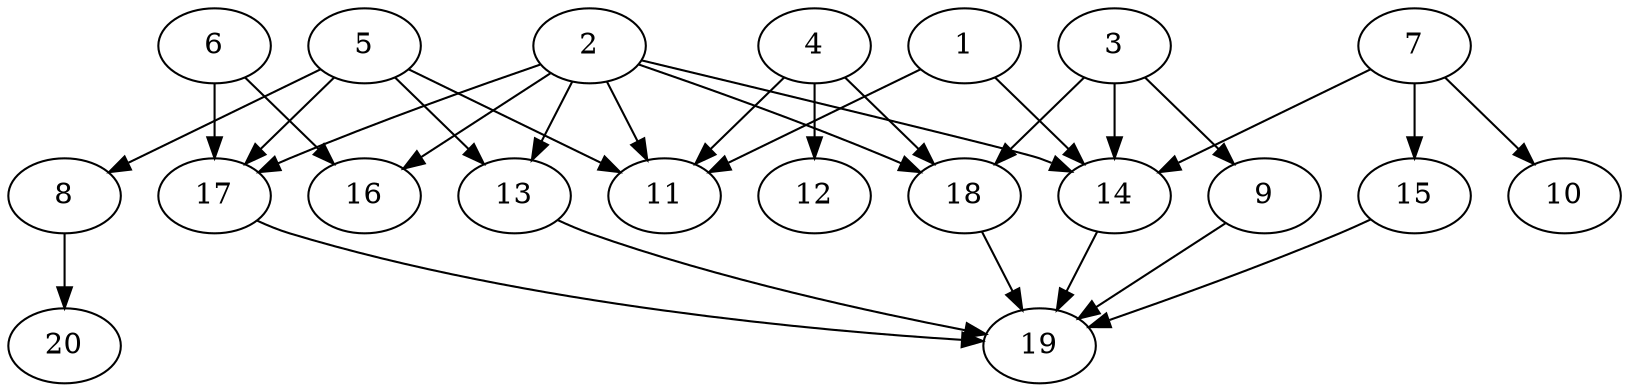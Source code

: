 // DAG automatically generated by daggen at Tue Jul 23 14:25:45 2019
// ./daggen --dot -n 20 --ccr 0.4 --fat 0.7 --regular 0.5 --density 0.6 --mindata 5242880 --maxdata 52428800 
digraph G {
  1 [size="34214400", alpha="0.08", expect_size="13685760"] 
  1 -> 11 [size ="13685760"]
  1 -> 14 [size ="13685760"]
  2 [size="46410240", alpha="0.15", expect_size="18564096"] 
  2 -> 11 [size ="18564096"]
  2 -> 13 [size ="18564096"]
  2 -> 14 [size ="18564096"]
  2 -> 16 [size ="18564096"]
  2 -> 17 [size ="18564096"]
  2 -> 18 [size ="18564096"]
  3 [size="128266240", alpha="0.13", expect_size="51306496"] 
  3 -> 9 [size ="51306496"]
  3 -> 14 [size ="51306496"]
  3 -> 18 [size ="51306496"]
  4 [size="35074560", alpha="0.04", expect_size="14029824"] 
  4 -> 11 [size ="14029824"]
  4 -> 12 [size ="14029824"]
  4 -> 18 [size ="14029824"]
  5 [size="36119040", alpha="0.02", expect_size="14447616"] 
  5 -> 8 [size ="14447616"]
  5 -> 11 [size ="14447616"]
  5 -> 13 [size ="14447616"]
  5 -> 17 [size ="14447616"]
  6 [size="26606080", alpha="0.04", expect_size="10642432"] 
  6 -> 16 [size ="10642432"]
  6 -> 17 [size ="10642432"]
  7 [size="73766400", alpha="0.07", expect_size="29506560"] 
  7 -> 10 [size ="29506560"]
  7 -> 14 [size ="29506560"]
  7 -> 15 [size ="29506560"]
  8 [size="122703360", alpha="0.10", expect_size="49081344"] 
  8 -> 20 [size ="49081344"]
  9 [size="36311040", alpha="0.07", expect_size="14524416"] 
  9 -> 19 [size ="14524416"]
  10 [size="45191680", alpha="0.06", expect_size="18076672"] 
  11 [size="55490560", alpha="0.10", expect_size="22196224"] 
  12 [size="103726080", alpha="0.01", expect_size="41490432"] 
  13 [size="75456000", alpha="0.08", expect_size="30182400"] 
  13 -> 19 [size ="30182400"]
  14 [size="36288000", alpha="0.17", expect_size="14515200"] 
  14 -> 19 [size ="14515200"]
  15 [size="57356800", alpha="0.13", expect_size="22942720"] 
  15 -> 19 [size ="22942720"]
  16 [size="66954240", alpha="0.06", expect_size="26781696"] 
  17 [size="91768320", alpha="0.02", expect_size="36707328"] 
  17 -> 19 [size ="36707328"]
  18 [size="13939200", alpha="0.08", expect_size="5575680"] 
  18 -> 19 [size ="5575680"]
  19 [size="70576640", alpha="0.17", expect_size="28230656"] 
  20 [size="113477120", alpha="0.15", expect_size="45390848"] 
}
